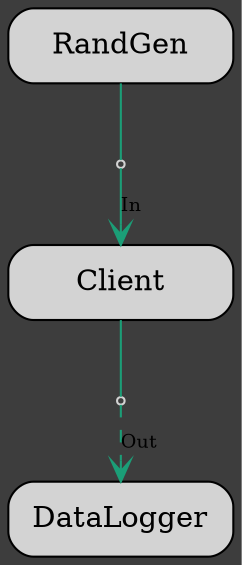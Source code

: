 
digraph  G {
  overlap = scale;
  splines = true;
  bgcolor = gray24;
  {node [shape=box, width=1.5, style="rounded,filled", fillcolor=lightgray]; 709312810300218583 [label="RandGen"]; 10710189306465191904 [label="Client"]; 8651497439710449477 [label="DataLogger"];}
  node [shape=point, fillcolor=gray24, color=lightgray];

  /* Outputs */
{
  edge [arrowhead=none,colorscheme=dark28];
  709312810300218583 -> 3455686617655837579 [color=1];
10710189306465191904 -> 5300496221911170933 [color=1];
}
  /* Inputs */
{
  edge [arrowhead=vee,fontsize=9, fontcolor=lightgray, labelfloat=true,colorscheme=dark28]
  3455686617655837579 -> 10710189306465191904 [label="In", color=1];
5300496221911170933 -> 8651497439710449477 [label="Out", color=1, style=dashed];
}
}
